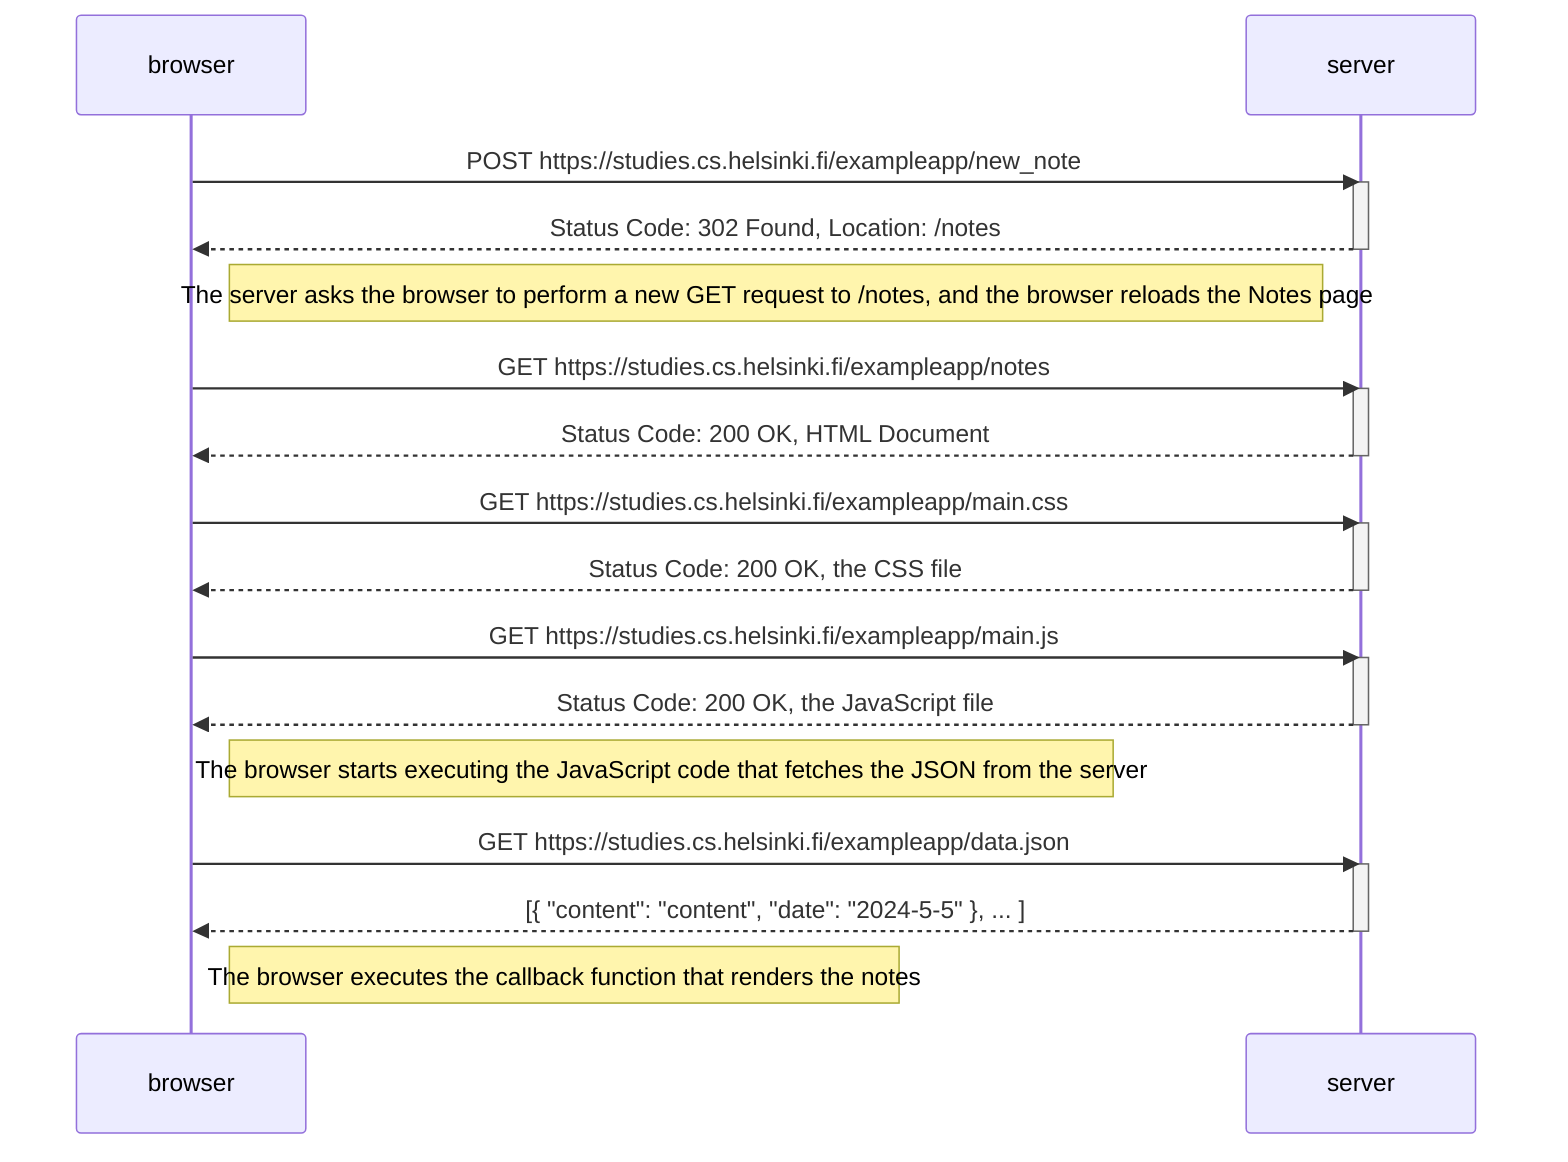 sequenceDiagram
    participant browser
    participant server

    browser->>server: POST https://studies.cs.helsinki.fi/exampleapp/new_note
    activate server
    server-->>browser: Status Code: 302 Found, Location: /notes
    deactivate server

    Note right of browser: The server asks the browser to perform a new GET request to /notes, and the browser reloads the Notes page

    browser->>server: GET https://studies.cs.helsinki.fi/exampleapp/notes
    activate server
    server-->>browser: Status Code: 200 OK, HTML Document
    deactivate server

    browser->>server: GET https://studies.cs.helsinki.fi/exampleapp/main.css
    activate server
    server-->>browser: Status Code: 200 OK, the CSS file
    deactivate server

    browser->>server: GET https://studies.cs.helsinki.fi/exampleapp/main.js
    activate server
    server-->>browser: Status Code: 200 OK, the JavaScript file
    deactivate server

    Note right of browser: The browser starts executing the JavaScript code that fetches the JSON from the server

    browser->>server: GET https://studies.cs.helsinki.fi/exampleapp/data.json
    activate server
    server-->>browser: [{ "content": "content", "date": "2024-5-5" }, ... ]
    deactivate server

    Note right of browser: The browser executes the callback function that renders the notes